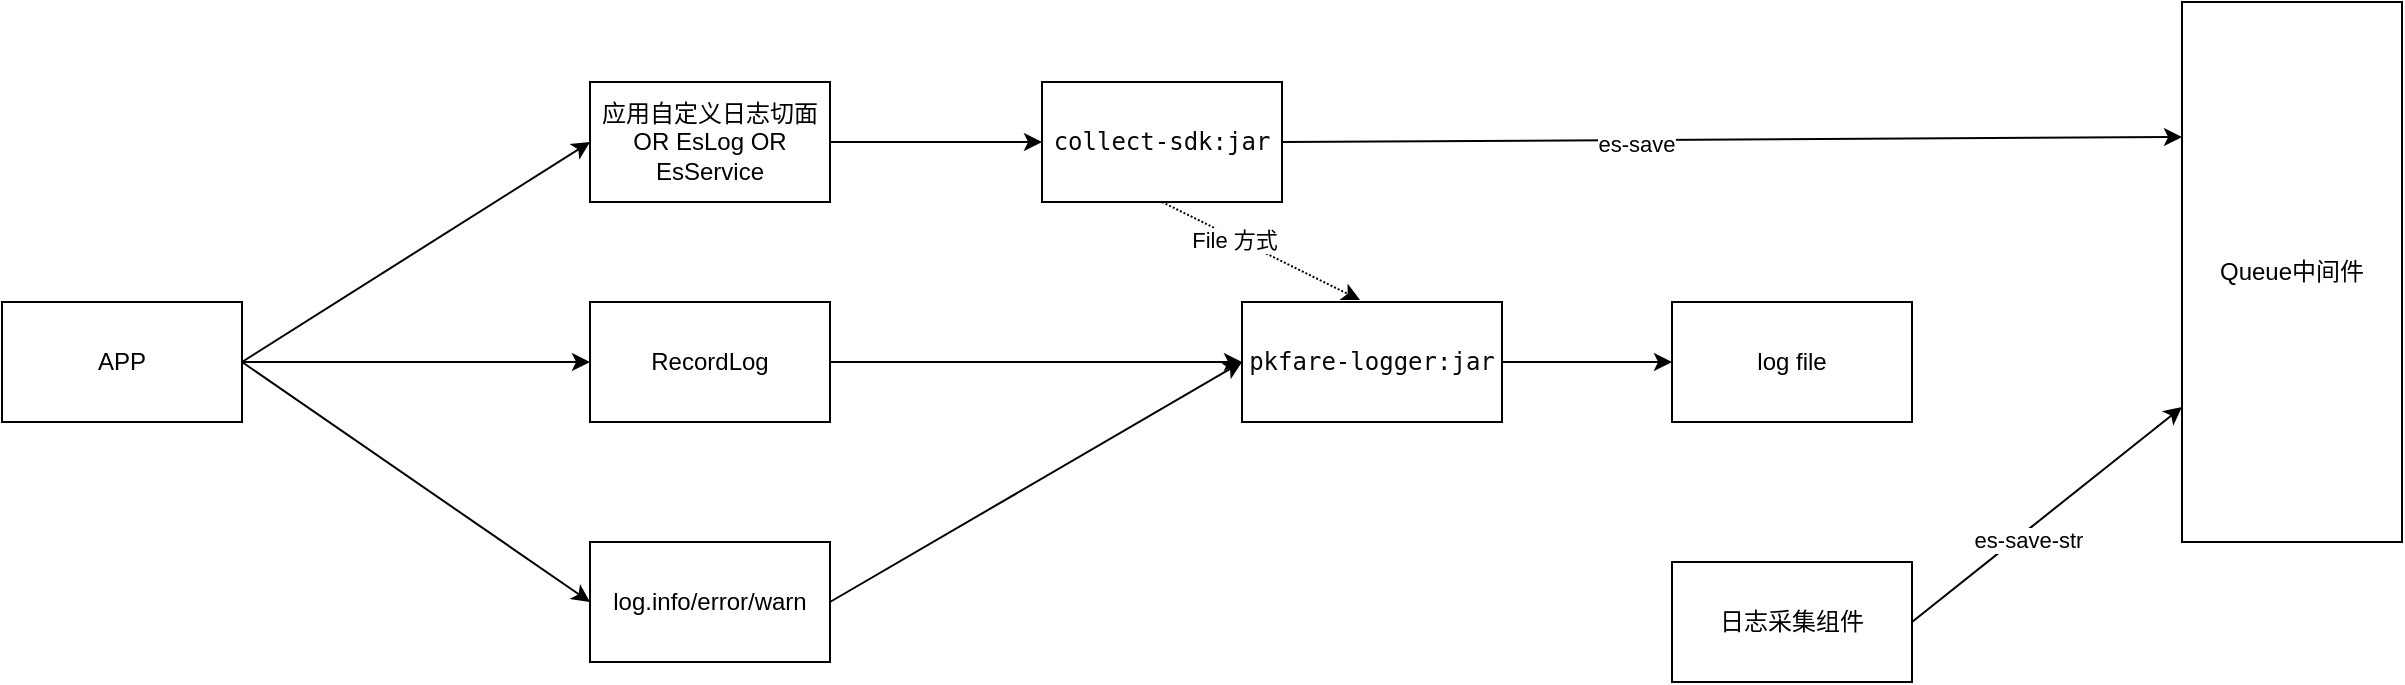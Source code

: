<mxfile version="20.5.1" type="github">
  <diagram id="kPDA9VfYAO7xyKMvzVB0" name="第 1 页">
    <mxGraphModel dx="1393" dy="981" grid="1" gridSize="10" guides="1" tooltips="1" connect="1" arrows="1" fold="1" page="1" pageScale="1" pageWidth="827" pageHeight="1169" math="0" shadow="0">
      <root>
        <mxCell id="0" />
        <mxCell id="1" parent="0" />
        <mxCell id="HedHW2Ap92B9lxm5ix0j-6" style="rounded=0;orthogonalLoop=1;jettySize=auto;html=1;exitX=1;exitY=0.5;exitDx=0;exitDy=0;entryX=0;entryY=0.5;entryDx=0;entryDy=0;" edge="1" parent="1" source="HedHW2Ap92B9lxm5ix0j-1" target="HedHW2Ap92B9lxm5ix0j-2">
          <mxGeometry relative="1" as="geometry" />
        </mxCell>
        <mxCell id="HedHW2Ap92B9lxm5ix0j-7" style="edgeStyle=none;rounded=0;orthogonalLoop=1;jettySize=auto;html=1;exitX=1;exitY=0.5;exitDx=0;exitDy=0;entryX=0;entryY=0.5;entryDx=0;entryDy=0;" edge="1" parent="1" source="HedHW2Ap92B9lxm5ix0j-1" target="HedHW2Ap92B9lxm5ix0j-3">
          <mxGeometry relative="1" as="geometry" />
        </mxCell>
        <mxCell id="HedHW2Ap92B9lxm5ix0j-8" style="edgeStyle=none;rounded=0;orthogonalLoop=1;jettySize=auto;html=1;exitX=1;exitY=0.5;exitDx=0;exitDy=0;entryX=0;entryY=0.5;entryDx=0;entryDy=0;" edge="1" parent="1" source="HedHW2Ap92B9lxm5ix0j-1" target="HedHW2Ap92B9lxm5ix0j-4">
          <mxGeometry relative="1" as="geometry" />
        </mxCell>
        <mxCell id="HedHW2Ap92B9lxm5ix0j-1" value="APP" style="rounded=0;whiteSpace=wrap;html=1;" vertex="1" parent="1">
          <mxGeometry x="60" y="230" width="120" height="60" as="geometry" />
        </mxCell>
        <mxCell id="HedHW2Ap92B9lxm5ix0j-10" value="" style="edgeStyle=none;rounded=0;orthogonalLoop=1;jettySize=auto;html=1;" edge="1" parent="1" source="HedHW2Ap92B9lxm5ix0j-2" target="HedHW2Ap92B9lxm5ix0j-9">
          <mxGeometry relative="1" as="geometry" />
        </mxCell>
        <mxCell id="HedHW2Ap92B9lxm5ix0j-2" value="应用自定义日志切面 OR EsLog OR EsService" style="rounded=0;whiteSpace=wrap;html=1;" vertex="1" parent="1">
          <mxGeometry x="354" y="120" width="120" height="60" as="geometry" />
        </mxCell>
        <mxCell id="HedHW2Ap92B9lxm5ix0j-12" value="" style="edgeStyle=none;rounded=0;orthogonalLoop=1;jettySize=auto;html=1;" edge="1" parent="1" source="HedHW2Ap92B9lxm5ix0j-3" target="HedHW2Ap92B9lxm5ix0j-11">
          <mxGeometry relative="1" as="geometry" />
        </mxCell>
        <mxCell id="HedHW2Ap92B9lxm5ix0j-3" value="RecordLog" style="rounded=0;whiteSpace=wrap;html=1;" vertex="1" parent="1">
          <mxGeometry x="354" y="230" width="120" height="60" as="geometry" />
        </mxCell>
        <mxCell id="HedHW2Ap92B9lxm5ix0j-16" style="edgeStyle=none;rounded=0;orthogonalLoop=1;jettySize=auto;html=1;exitX=1;exitY=0.5;exitDx=0;exitDy=0;entryX=0;entryY=0.5;entryDx=0;entryDy=0;" edge="1" parent="1" source="HedHW2Ap92B9lxm5ix0j-4" target="HedHW2Ap92B9lxm5ix0j-11">
          <mxGeometry relative="1" as="geometry" />
        </mxCell>
        <mxCell id="HedHW2Ap92B9lxm5ix0j-4" value="log.info/error/warn" style="rounded=0;whiteSpace=wrap;html=1;" vertex="1" parent="1">
          <mxGeometry x="354" y="350" width="120" height="60" as="geometry" />
        </mxCell>
        <mxCell id="HedHW2Ap92B9lxm5ix0j-13" style="edgeStyle=none;rounded=0;orthogonalLoop=1;jettySize=auto;html=1;exitX=0.5;exitY=1;exitDx=0;exitDy=0;entryX=0.454;entryY=-0.017;entryDx=0;entryDy=0;entryPerimeter=0;dashed=1;dashPattern=1 1;" edge="1" parent="1" source="HedHW2Ap92B9lxm5ix0j-9" target="HedHW2Ap92B9lxm5ix0j-11">
          <mxGeometry relative="1" as="geometry" />
        </mxCell>
        <mxCell id="HedHW2Ap92B9lxm5ix0j-15" value="File 方式" style="edgeLabel;html=1;align=center;verticalAlign=middle;resizable=0;points=[];" vertex="1" connectable="0" parent="HedHW2Ap92B9lxm5ix0j-13">
          <mxGeometry x="-0.265" y="-1" relative="1" as="geometry">
            <mxPoint as="offset" />
          </mxGeometry>
        </mxCell>
        <mxCell id="HedHW2Ap92B9lxm5ix0j-20" style="edgeStyle=none;rounded=0;orthogonalLoop=1;jettySize=auto;html=1;exitX=1;exitY=0.5;exitDx=0;exitDy=0;entryX=0;entryY=0.25;entryDx=0;entryDy=0;" edge="1" parent="1" source="HedHW2Ap92B9lxm5ix0j-9" target="HedHW2Ap92B9lxm5ix0j-19">
          <mxGeometry relative="1" as="geometry" />
        </mxCell>
        <mxCell id="HedHW2Ap92B9lxm5ix0j-21" value="es-save" style="edgeLabel;html=1;align=center;verticalAlign=middle;resizable=0;points=[];" vertex="1" connectable="0" parent="HedHW2Ap92B9lxm5ix0j-20">
          <mxGeometry x="-0.214" y="-2" relative="1" as="geometry">
            <mxPoint as="offset" />
          </mxGeometry>
        </mxCell>
        <mxCell id="HedHW2Ap92B9lxm5ix0j-9" value="&lt;pre style=&quot;text-align: start; background-color: rgb(255, 255, 255); color: rgb(8, 8, 8); font-family: Consolas, monospace; font-size: 9pt;&quot;&gt;collect-sdk:jar&lt;/pre&gt;" style="whiteSpace=wrap;html=1;rounded=0;" vertex="1" parent="1">
          <mxGeometry x="580" y="120" width="120" height="60" as="geometry" />
        </mxCell>
        <mxCell id="HedHW2Ap92B9lxm5ix0j-18" value="" style="edgeStyle=none;rounded=0;orthogonalLoop=1;jettySize=auto;html=1;" edge="1" parent="1" source="HedHW2Ap92B9lxm5ix0j-11" target="HedHW2Ap92B9lxm5ix0j-17">
          <mxGeometry relative="1" as="geometry" />
        </mxCell>
        <mxCell id="HedHW2Ap92B9lxm5ix0j-11" value="&lt;pre style=&quot;text-align: start; background-color: rgb(255, 255, 255); color: rgb(8, 8, 8); font-family: Consolas, monospace; font-size: 9pt;&quot;&gt;pkfare-logger:jar&lt;/pre&gt;" style="whiteSpace=wrap;html=1;rounded=0;" vertex="1" parent="1">
          <mxGeometry x="680" y="230" width="130" height="60" as="geometry" />
        </mxCell>
        <mxCell id="HedHW2Ap92B9lxm5ix0j-17" value="log file" style="whiteSpace=wrap;html=1;rounded=0;" vertex="1" parent="1">
          <mxGeometry x="895" y="230" width="120" height="60" as="geometry" />
        </mxCell>
        <mxCell id="HedHW2Ap92B9lxm5ix0j-19" value="Queue中间件" style="rounded=0;whiteSpace=wrap;html=1;" vertex="1" parent="1">
          <mxGeometry x="1150" y="80" width="110" height="270" as="geometry" />
        </mxCell>
        <mxCell id="HedHW2Ap92B9lxm5ix0j-23" style="edgeStyle=none;rounded=0;orthogonalLoop=1;jettySize=auto;html=1;exitX=1;exitY=0.5;exitDx=0;exitDy=0;entryX=0;entryY=0.75;entryDx=0;entryDy=0;" edge="1" parent="1" source="HedHW2Ap92B9lxm5ix0j-22" target="HedHW2Ap92B9lxm5ix0j-19">
          <mxGeometry relative="1" as="geometry" />
        </mxCell>
        <mxCell id="HedHW2Ap92B9lxm5ix0j-24" value="es-save-str" style="edgeLabel;html=1;align=center;verticalAlign=middle;resizable=0;points=[];" vertex="1" connectable="0" parent="HedHW2Ap92B9lxm5ix0j-23">
          <mxGeometry x="-0.171" y="-3" relative="1" as="geometry">
            <mxPoint y="1" as="offset" />
          </mxGeometry>
        </mxCell>
        <mxCell id="HedHW2Ap92B9lxm5ix0j-22" value="日志采集组件" style="rounded=0;whiteSpace=wrap;html=1;" vertex="1" parent="1">
          <mxGeometry x="895" y="360" width="120" height="60" as="geometry" />
        </mxCell>
      </root>
    </mxGraphModel>
  </diagram>
</mxfile>
